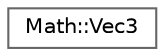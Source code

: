 digraph "Graphical Class Hierarchy"
{
 // LATEX_PDF_SIZE
  bgcolor="transparent";
  edge [fontname=Helvetica,fontsize=10,labelfontname=Helvetica,labelfontsize=10];
  node [fontname=Helvetica,fontsize=10,shape=box,height=0.2,width=0.4];
  rankdir="LR";
  Node0 [id="Node000000",label="Math::Vec3",height=0.2,width=0.4,color="grey40", fillcolor="white", style="filled",URL="$structMath_1_1Vec3.html",tooltip=" "];
}
